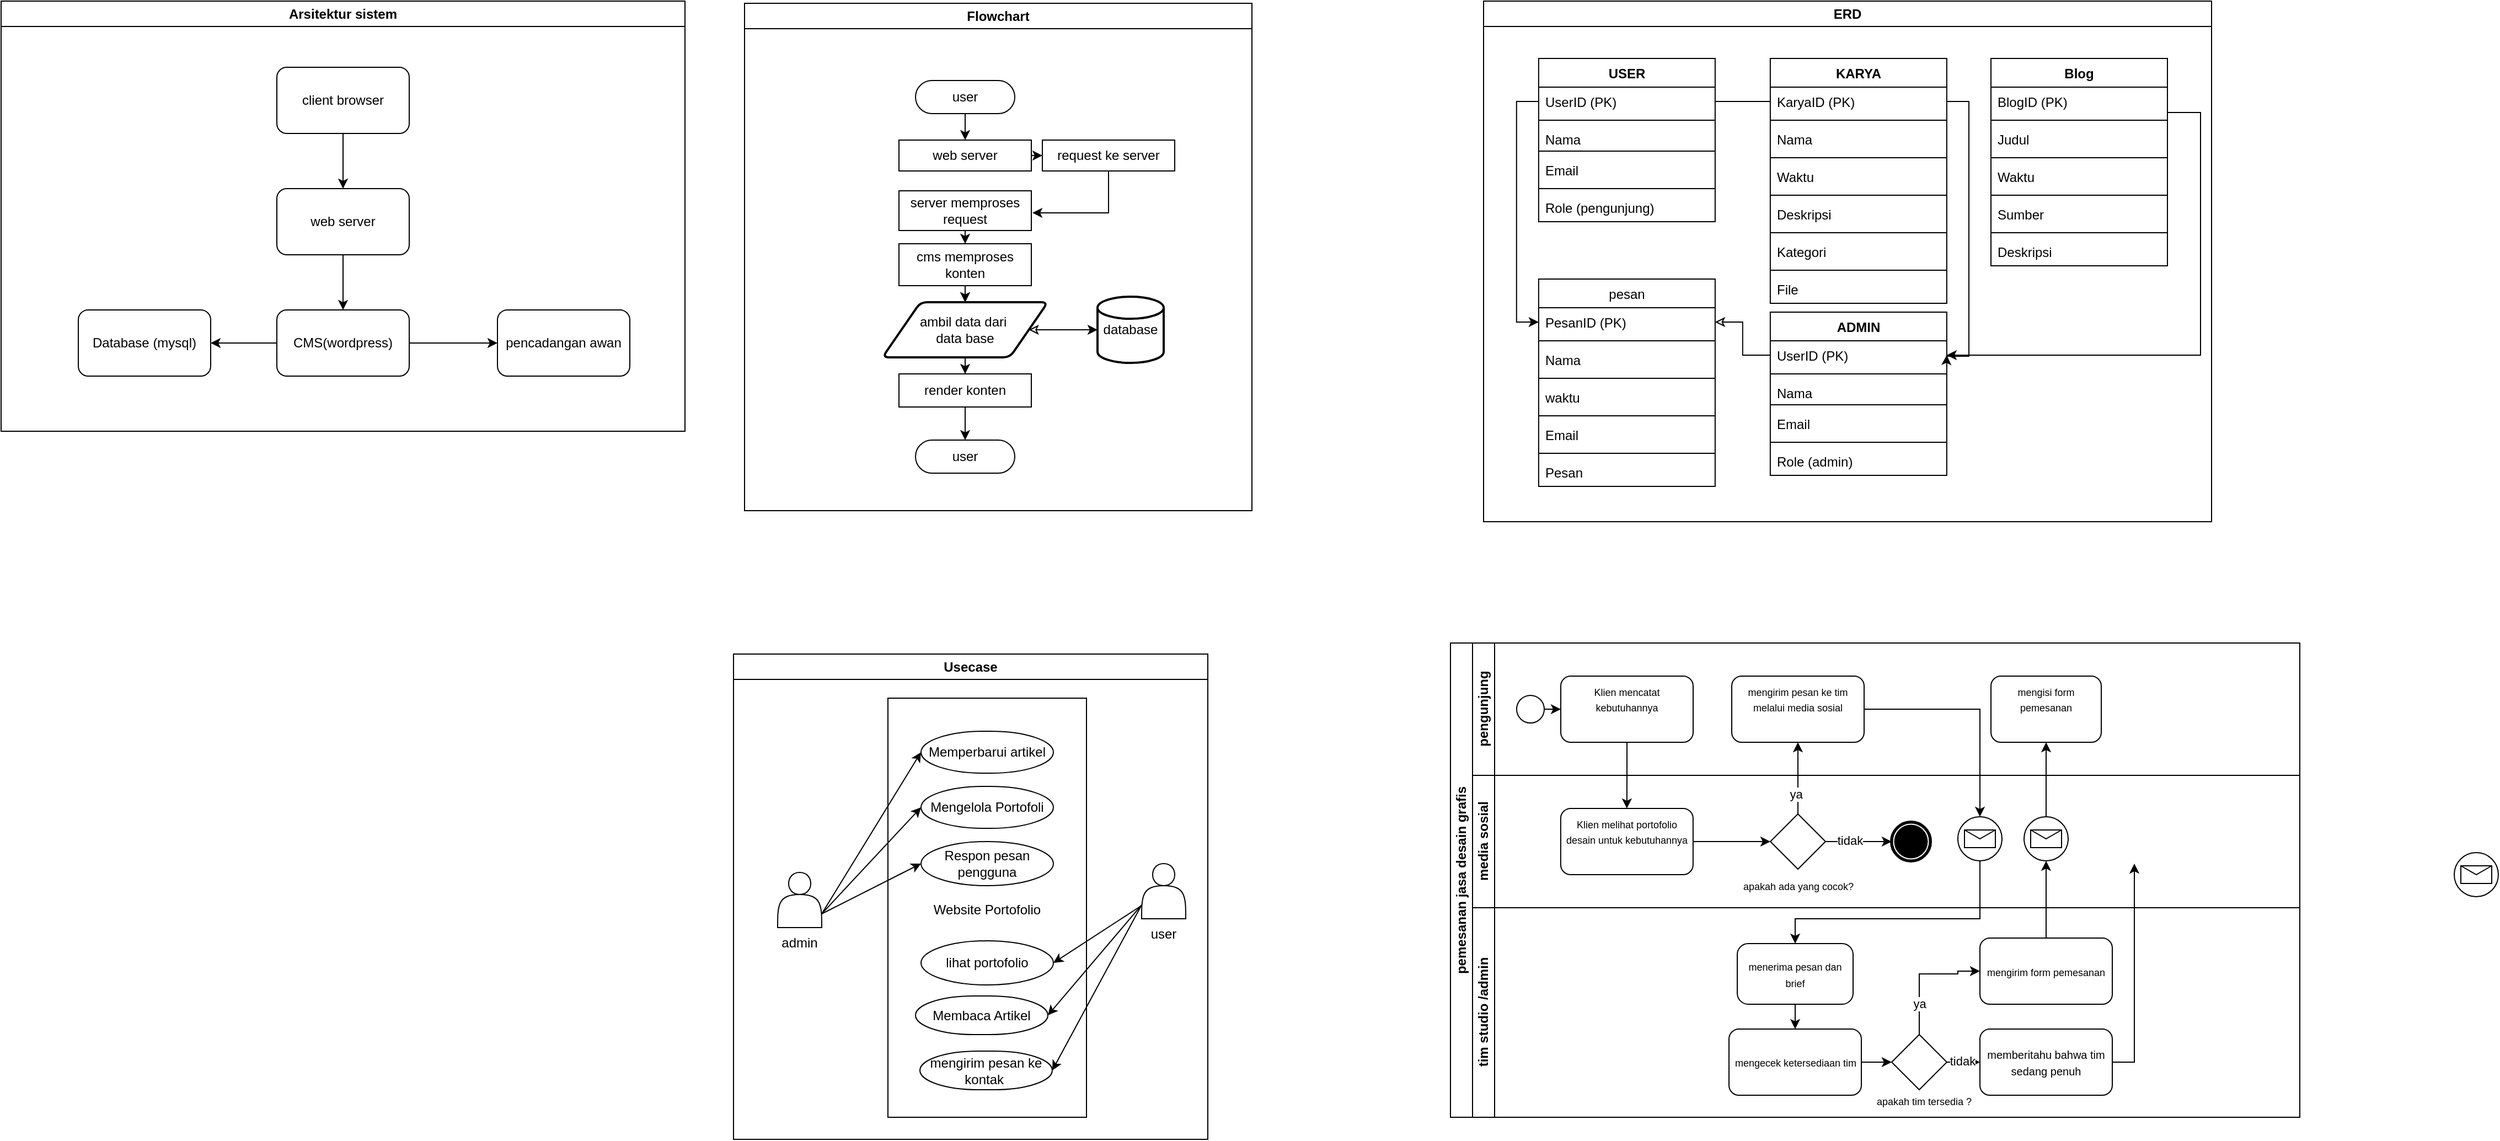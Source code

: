 <mxfile version="25.0.3">
  <diagram name="Page-1" id="RqJNzkD2IPTyw5_sIuZs">
    <mxGraphModel dx="1062" dy="585" grid="1" gridSize="10" guides="1" tooltips="1" connect="1" arrows="1" fold="1" page="1" pageScale="1" pageWidth="1100" pageHeight="850" math="0" shadow="0">
      <root>
        <mxCell id="0" />
        <mxCell id="1" parent="0" />
        <mxCell id="awmHdGiAZfIyFGWJGynD-1" value="Arsitektur sistem" style="swimlane;whiteSpace=wrap;html=1;" parent="1" vertex="1">
          <mxGeometry x="76" y="28" width="620" height="390" as="geometry" />
        </mxCell>
        <mxCell id="awmHdGiAZfIyFGWJGynD-4" value="" style="edgeStyle=orthogonalEdgeStyle;rounded=0;orthogonalLoop=1;jettySize=auto;html=1;" parent="awmHdGiAZfIyFGWJGynD-1" source="awmHdGiAZfIyFGWJGynD-2" target="awmHdGiAZfIyFGWJGynD-3" edge="1">
          <mxGeometry relative="1" as="geometry" />
        </mxCell>
        <mxCell id="awmHdGiAZfIyFGWJGynD-2" value="client browser" style="rounded=1;whiteSpace=wrap;html=1;" parent="awmHdGiAZfIyFGWJGynD-1" vertex="1">
          <mxGeometry x="250" y="60" width="120" height="60" as="geometry" />
        </mxCell>
        <mxCell id="awmHdGiAZfIyFGWJGynD-6" value="" style="edgeStyle=orthogonalEdgeStyle;rounded=0;orthogonalLoop=1;jettySize=auto;html=1;" parent="awmHdGiAZfIyFGWJGynD-1" source="awmHdGiAZfIyFGWJGynD-3" target="awmHdGiAZfIyFGWJGynD-5" edge="1">
          <mxGeometry relative="1" as="geometry" />
        </mxCell>
        <mxCell id="awmHdGiAZfIyFGWJGynD-3" value="web server" style="whiteSpace=wrap;html=1;rounded=1;" parent="awmHdGiAZfIyFGWJGynD-1" vertex="1">
          <mxGeometry x="250" y="170" width="120" height="60" as="geometry" />
        </mxCell>
        <mxCell id="awmHdGiAZfIyFGWJGynD-8" value="" style="edgeStyle=orthogonalEdgeStyle;rounded=0;orthogonalLoop=1;jettySize=auto;html=1;" parent="awmHdGiAZfIyFGWJGynD-1" source="awmHdGiAZfIyFGWJGynD-5" target="awmHdGiAZfIyFGWJGynD-7" edge="1">
          <mxGeometry relative="1" as="geometry" />
        </mxCell>
        <mxCell id="awmHdGiAZfIyFGWJGynD-10" value="" style="edgeStyle=orthogonalEdgeStyle;rounded=0;orthogonalLoop=1;jettySize=auto;html=1;" parent="awmHdGiAZfIyFGWJGynD-1" source="awmHdGiAZfIyFGWJGynD-5" target="awmHdGiAZfIyFGWJGynD-9" edge="1">
          <mxGeometry relative="1" as="geometry" />
        </mxCell>
        <mxCell id="awmHdGiAZfIyFGWJGynD-5" value="CMS(wordpress)" style="whiteSpace=wrap;html=1;rounded=1;" parent="awmHdGiAZfIyFGWJGynD-1" vertex="1">
          <mxGeometry x="250" y="280" width="120" height="60" as="geometry" />
        </mxCell>
        <mxCell id="awmHdGiAZfIyFGWJGynD-7" value="Database (mysql)" style="whiteSpace=wrap;html=1;rounded=1;" parent="awmHdGiAZfIyFGWJGynD-1" vertex="1">
          <mxGeometry x="70" y="280" width="120" height="60" as="geometry" />
        </mxCell>
        <mxCell id="awmHdGiAZfIyFGWJGynD-9" value="pencadangan awan" style="whiteSpace=wrap;html=1;rounded=1;" parent="awmHdGiAZfIyFGWJGynD-1" vertex="1">
          <mxGeometry x="450" y="280" width="120" height="60" as="geometry" />
        </mxCell>
        <mxCell id="awmHdGiAZfIyFGWJGynD-11" value="Flowchart" style="swimlane;whiteSpace=wrap;html=1;" parent="1" vertex="1">
          <mxGeometry x="750" y="30" width="460" height="460" as="geometry" />
        </mxCell>
        <mxCell id="awmHdGiAZfIyFGWJGynD-12" value="" style="edgeStyle=orthogonalEdgeStyle;rounded=0;orthogonalLoop=1;jettySize=auto;html=1;" parent="awmHdGiAZfIyFGWJGynD-11" source="awmHdGiAZfIyFGWJGynD-13" target="awmHdGiAZfIyFGWJGynD-15" edge="1">
          <mxGeometry relative="1" as="geometry" />
        </mxCell>
        <mxCell id="awmHdGiAZfIyFGWJGynD-13" value="user" style="rounded=1;whiteSpace=wrap;html=1;arcSize=50;" parent="awmHdGiAZfIyFGWJGynD-11" vertex="1">
          <mxGeometry x="155" y="70" width="90" height="30" as="geometry" />
        </mxCell>
        <mxCell id="awmHdGiAZfIyFGWJGynD-14" value="" style="edgeStyle=orthogonalEdgeStyle;rounded=0;orthogonalLoop=1;jettySize=auto;html=1;" parent="awmHdGiAZfIyFGWJGynD-11" source="awmHdGiAZfIyFGWJGynD-15" target="awmHdGiAZfIyFGWJGynD-18" edge="1">
          <mxGeometry relative="1" as="geometry" />
        </mxCell>
        <mxCell id="awmHdGiAZfIyFGWJGynD-15" value="web server" style="whiteSpace=wrap;html=1;rounded=1;arcSize=0;" parent="awmHdGiAZfIyFGWJGynD-11" vertex="1">
          <mxGeometry x="140" y="124" width="120" height="28" as="geometry" />
        </mxCell>
        <mxCell id="awmHdGiAZfIyFGWJGynD-23" value="" style="edgeStyle=orthogonalEdgeStyle;rounded=0;orthogonalLoop=1;jettySize=auto;html=1;entryX=1.008;entryY=0.56;entryDx=0;entryDy=0;entryPerimeter=0;" parent="awmHdGiAZfIyFGWJGynD-11" source="awmHdGiAZfIyFGWJGynD-18" target="awmHdGiAZfIyFGWJGynD-22" edge="1">
          <mxGeometry relative="1" as="geometry">
            <mxPoint x="290" y="210" as="targetPoint" />
            <Array as="points">
              <mxPoint x="330" y="190" />
              <mxPoint x="261" y="190" />
            </Array>
          </mxGeometry>
        </mxCell>
        <mxCell id="awmHdGiAZfIyFGWJGynD-18" value="request ke server" style="whiteSpace=wrap;html=1;rounded=1;arcSize=0;" parent="awmHdGiAZfIyFGWJGynD-11" vertex="1">
          <mxGeometry x="270" y="124" width="120" height="28" as="geometry" />
        </mxCell>
        <mxCell id="awmHdGiAZfIyFGWJGynD-25" value="" style="edgeStyle=orthogonalEdgeStyle;rounded=0;orthogonalLoop=1;jettySize=auto;html=1;" parent="awmHdGiAZfIyFGWJGynD-11" source="awmHdGiAZfIyFGWJGynD-22" target="awmHdGiAZfIyFGWJGynD-24" edge="1">
          <mxGeometry relative="1" as="geometry" />
        </mxCell>
        <mxCell id="awmHdGiAZfIyFGWJGynD-22" value="server memproses request" style="whiteSpace=wrap;html=1;rounded=1;arcSize=0;" parent="awmHdGiAZfIyFGWJGynD-11" vertex="1">
          <mxGeometry x="140" y="170" width="120" height="36" as="geometry" />
        </mxCell>
        <mxCell id="awmHdGiAZfIyFGWJGynD-27" value="" style="edgeStyle=orthogonalEdgeStyle;rounded=0;orthogonalLoop=1;jettySize=auto;html=1;" parent="awmHdGiAZfIyFGWJGynD-11" source="awmHdGiAZfIyFGWJGynD-24" target="awmHdGiAZfIyFGWJGynD-26" edge="1">
          <mxGeometry relative="1" as="geometry" />
        </mxCell>
        <mxCell id="awmHdGiAZfIyFGWJGynD-32" style="edgeStyle=orthogonalEdgeStyle;rounded=0;orthogonalLoop=1;jettySize=auto;html=1;" parent="awmHdGiAZfIyFGWJGynD-11" source="awmHdGiAZfIyFGWJGynD-24" target="awmHdGiAZfIyFGWJGynD-26" edge="1">
          <mxGeometry relative="1" as="geometry" />
        </mxCell>
        <mxCell id="awmHdGiAZfIyFGWJGynD-24" value="cms memproses konten" style="whiteSpace=wrap;html=1;rounded=1;arcSize=0;" parent="awmHdGiAZfIyFGWJGynD-11" vertex="1">
          <mxGeometry x="140" y="218" width="120" height="38" as="geometry" />
        </mxCell>
        <mxCell id="awmHdGiAZfIyFGWJGynD-38" value="" style="edgeStyle=orthogonalEdgeStyle;rounded=0;orthogonalLoop=1;jettySize=auto;html=1;" parent="awmHdGiAZfIyFGWJGynD-11" source="awmHdGiAZfIyFGWJGynD-26" target="awmHdGiAZfIyFGWJGynD-37" edge="1">
          <mxGeometry relative="1" as="geometry" />
        </mxCell>
        <mxCell id="awmHdGiAZfIyFGWJGynD-26" value="ambil data dari&amp;nbsp;&lt;div&gt;data base&lt;/div&gt;" style="whiteSpace=wrap;html=1;rounded=1;shape=parallelogram;strokeWidth=2;perimeter=parallelogramPerimeter;arcSize=12;size=0.23;" parent="awmHdGiAZfIyFGWJGynD-11" vertex="1">
          <mxGeometry x="125" y="271" width="150" height="50" as="geometry" />
        </mxCell>
        <mxCell id="awmHdGiAZfIyFGWJGynD-33" value="user" style="rounded=1;whiteSpace=wrap;html=1;arcSize=50;" parent="awmHdGiAZfIyFGWJGynD-11" vertex="1">
          <mxGeometry x="155" y="396" width="90" height="30" as="geometry" />
        </mxCell>
        <mxCell id="awmHdGiAZfIyFGWJGynD-39" value="" style="edgeStyle=orthogonalEdgeStyle;rounded=0;orthogonalLoop=1;jettySize=auto;html=1;" parent="awmHdGiAZfIyFGWJGynD-11" source="awmHdGiAZfIyFGWJGynD-37" target="awmHdGiAZfIyFGWJGynD-33" edge="1">
          <mxGeometry relative="1" as="geometry" />
        </mxCell>
        <mxCell id="awmHdGiAZfIyFGWJGynD-37" value="render konten" style="whiteSpace=wrap;html=1;rounded=1;arcSize=0;" parent="awmHdGiAZfIyFGWJGynD-11" vertex="1">
          <mxGeometry x="140" y="336" width="120" height="30" as="geometry" />
        </mxCell>
        <mxCell id="awmHdGiAZfIyFGWJGynD-40" value="database" style="strokeWidth=2;html=1;shape=mxgraph.flowchart.database;whiteSpace=wrap;" parent="awmHdGiAZfIyFGWJGynD-11" vertex="1">
          <mxGeometry x="320" y="266" width="60" height="60" as="geometry" />
        </mxCell>
        <mxCell id="awmHdGiAZfIyFGWJGynD-41" style="edgeStyle=orthogonalEdgeStyle;rounded=0;orthogonalLoop=1;jettySize=auto;html=1;entryX=0;entryY=0.5;entryDx=0;entryDy=0;entryPerimeter=0;startArrow=classic;startFill=0;" parent="awmHdGiAZfIyFGWJGynD-11" source="awmHdGiAZfIyFGWJGynD-26" target="awmHdGiAZfIyFGWJGynD-40" edge="1">
          <mxGeometry relative="1" as="geometry" />
        </mxCell>
        <mxCell id="awmHdGiAZfIyFGWJGynD-44" value="Usecase" style="swimlane;whiteSpace=wrap;html=1;startSize=23;" parent="1" vertex="1">
          <mxGeometry x="740" y="620" width="430" height="440" as="geometry" />
        </mxCell>
        <mxCell id="awmHdGiAZfIyFGWJGynD-67" value="" style="rounded=100;whiteSpace=wrap;html=1;fillColor=none;" parent="awmHdGiAZfIyFGWJGynD-44" vertex="1">
          <mxGeometry x="140" y="40" width="180" height="380" as="geometry" />
        </mxCell>
        <mxCell id="awmHdGiAZfIyFGWJGynD-48" value="Mengelola Portofoli" style="whiteSpace=wrap;html=1;rounded=1;arcSize=150;" parent="awmHdGiAZfIyFGWJGynD-44" vertex="1">
          <mxGeometry x="170" y="120" width="120" height="38" as="geometry" />
        </mxCell>
        <mxCell id="awmHdGiAZfIyFGWJGynD-85" style="rounded=0;orthogonalLoop=1;jettySize=auto;html=1;entryX=0;entryY=0.5;entryDx=0;entryDy=0;exitX=1;exitY=0.75;exitDx=0;exitDy=0;" parent="awmHdGiAZfIyFGWJGynD-44" source="awmHdGiAZfIyFGWJGynD-63" target="awmHdGiAZfIyFGWJGynD-48" edge="1">
          <mxGeometry relative="1" as="geometry" />
        </mxCell>
        <mxCell id="awmHdGiAZfIyFGWJGynD-86" style="rounded=0;orthogonalLoop=1;jettySize=auto;html=1;entryX=0;entryY=0.5;entryDx=0;entryDy=0;exitX=1;exitY=0.75;exitDx=0;exitDy=0;" parent="awmHdGiAZfIyFGWJGynD-44" source="awmHdGiAZfIyFGWJGynD-63" target="awmHdGiAZfIyFGWJGynD-82" edge="1">
          <mxGeometry relative="1" as="geometry" />
        </mxCell>
        <mxCell id="awmHdGiAZfIyFGWJGynD-63" value="" style="shape=actor;whiteSpace=wrap;html=1;" parent="awmHdGiAZfIyFGWJGynD-44" vertex="1">
          <mxGeometry x="40" y="198" width="40" height="50" as="geometry" />
        </mxCell>
        <mxCell id="awmHdGiAZfIyFGWJGynD-87" style="rounded=0;orthogonalLoop=1;jettySize=auto;html=1;entryX=1;entryY=0.5;entryDx=0;entryDy=0;" parent="awmHdGiAZfIyFGWJGynD-44" source="awmHdGiAZfIyFGWJGynD-64" target="awmHdGiAZfIyFGWJGynD-83" edge="1">
          <mxGeometry relative="1" as="geometry" />
        </mxCell>
        <mxCell id="awmHdGiAZfIyFGWJGynD-88" style="rounded=0;orthogonalLoop=1;jettySize=auto;html=1;entryX=1;entryY=0.5;entryDx=0;entryDy=0;exitX=0;exitY=0.75;exitDx=0;exitDy=0;" parent="awmHdGiAZfIyFGWJGynD-44" source="awmHdGiAZfIyFGWJGynD-64" target="awmHdGiAZfIyFGWJGynD-84" edge="1">
          <mxGeometry relative="1" as="geometry" />
        </mxCell>
        <mxCell id="awmHdGiAZfIyFGWJGynD-64" value="" style="shape=actor;whiteSpace=wrap;html=1;" parent="awmHdGiAZfIyFGWJGynD-44" vertex="1">
          <mxGeometry x="370" y="190" width="40" height="50" as="geometry" />
        </mxCell>
        <mxCell id="awmHdGiAZfIyFGWJGynD-68" value="Website Portofolio" style="text;strokeColor=none;fillColor=none;spacingLeft=4;spacingRight=4;overflow=hidden;rotatable=0;points=[[0,0.5],[1,0.5]];portConstraint=eastwest;fontSize=12;whiteSpace=wrap;html=1;align=center;" parent="awmHdGiAZfIyFGWJGynD-44" vertex="1">
          <mxGeometry x="165" y="218" width="130" height="30" as="geometry" />
        </mxCell>
        <mxCell id="awmHdGiAZfIyFGWJGynD-82" value="Respon pesan pengguna" style="whiteSpace=wrap;html=1;rounded=1;arcSize=150;" parent="awmHdGiAZfIyFGWJGynD-44" vertex="1">
          <mxGeometry x="170" y="170" width="120" height="40" as="geometry" />
        </mxCell>
        <mxCell id="awmHdGiAZfIyFGWJGynD-83" value="lihat portofolio" style="whiteSpace=wrap;html=1;rounded=1;arcSize=150;" parent="awmHdGiAZfIyFGWJGynD-44" vertex="1">
          <mxGeometry x="170" y="260" width="120" height="40" as="geometry" />
        </mxCell>
        <mxCell id="awmHdGiAZfIyFGWJGynD-84" value="mengirim pesan ke kontak&amp;nbsp;" style="whiteSpace=wrap;html=1;rounded=1;arcSize=150;" parent="awmHdGiAZfIyFGWJGynD-44" vertex="1">
          <mxGeometry x="169" y="360" width="120" height="35" as="geometry" />
        </mxCell>
        <mxCell id="awmHdGiAZfIyFGWJGynD-102" value="admin" style="text;strokeColor=none;fillColor=none;spacingLeft=4;spacingRight=4;overflow=hidden;rotatable=0;points=[[0,0.5],[1,0.5]];portConstraint=eastwest;fontSize=12;whiteSpace=wrap;html=1;align=center;" parent="awmHdGiAZfIyFGWJGynD-44" vertex="1">
          <mxGeometry x="20" y="248" width="80" height="30" as="geometry" />
        </mxCell>
        <mxCell id="awmHdGiAZfIyFGWJGynD-103" value="user" style="text;strokeColor=none;fillColor=none;spacingLeft=4;spacingRight=4;overflow=hidden;rotatable=0;points=[[0,0.5],[1,0.5]];portConstraint=eastwest;fontSize=12;whiteSpace=wrap;html=1;align=center;" parent="awmHdGiAZfIyFGWJGynD-44" vertex="1">
          <mxGeometry x="350" y="240" width="80" height="30" as="geometry" />
        </mxCell>
        <mxCell id="Iz-v-0gi1GHd7eRMlexf-13" value="Membaca Artikel" style="whiteSpace=wrap;html=1;rounded=1;arcSize=150;" parent="awmHdGiAZfIyFGWJGynD-44" vertex="1">
          <mxGeometry x="165" y="310" width="120" height="35" as="geometry" />
        </mxCell>
        <mxCell id="Iz-v-0gi1GHd7eRMlexf-14" value="Memperbarui artikel" style="whiteSpace=wrap;html=1;rounded=1;arcSize=150;" parent="awmHdGiAZfIyFGWJGynD-44" vertex="1">
          <mxGeometry x="170" y="70" width="120" height="38" as="geometry" />
        </mxCell>
        <mxCell id="Iz-v-0gi1GHd7eRMlexf-16" style="rounded=0;orthogonalLoop=1;jettySize=auto;html=1;entryX=0;entryY=0.5;entryDx=0;entryDy=0;exitX=1;exitY=0.75;exitDx=0;exitDy=0;" parent="awmHdGiAZfIyFGWJGynD-44" source="awmHdGiAZfIyFGWJGynD-63" target="Iz-v-0gi1GHd7eRMlexf-14" edge="1">
          <mxGeometry relative="1" as="geometry">
            <mxPoint x="90" y="246" as="sourcePoint" />
            <mxPoint x="180" y="154" as="targetPoint" />
          </mxGeometry>
        </mxCell>
        <mxCell id="Iz-v-0gi1GHd7eRMlexf-17" style="rounded=0;orthogonalLoop=1;jettySize=auto;html=1;entryX=1;entryY=0.5;entryDx=0;entryDy=0;exitX=0;exitY=0.75;exitDx=0;exitDy=0;" parent="awmHdGiAZfIyFGWJGynD-44" source="awmHdGiAZfIyFGWJGynD-64" target="Iz-v-0gi1GHd7eRMlexf-13" edge="1">
          <mxGeometry relative="1" as="geometry">
            <mxPoint x="380" y="238" as="sourcePoint" />
            <mxPoint x="299" y="391" as="targetPoint" />
          </mxGeometry>
        </mxCell>
        <mxCell id="awmHdGiAZfIyFGWJGynD-108" value="ERD" style="swimlane;whiteSpace=wrap;html=1;startSize=23;" parent="1" vertex="1">
          <mxGeometry x="1420" y="28" width="660" height="472" as="geometry" />
        </mxCell>
        <mxCell id="awmHdGiAZfIyFGWJGynD-125" value="KARYA" style="swimlane;fontStyle=1;align=center;verticalAlign=top;childLayout=stackLayout;horizontal=1;startSize=26;horizontalStack=0;resizeParent=1;resizeParentMax=0;resizeLast=0;collapsible=1;marginBottom=0;whiteSpace=wrap;html=1;" parent="awmHdGiAZfIyFGWJGynD-108" vertex="1">
          <mxGeometry x="259.94" y="52" width="160" height="222" as="geometry" />
        </mxCell>
        <mxCell id="awmHdGiAZfIyFGWJGynD-126" value="KaryaID (PK)" style="text;strokeColor=none;fillColor=none;align=left;verticalAlign=top;spacingLeft=4;spacingRight=4;overflow=hidden;rotatable=0;points=[[0,0.5],[1,0.5]];portConstraint=eastwest;whiteSpace=wrap;html=1;" parent="awmHdGiAZfIyFGWJGynD-125" vertex="1">
          <mxGeometry y="26" width="160" height="26" as="geometry" />
        </mxCell>
        <mxCell id="awmHdGiAZfIyFGWJGynD-127" value="" style="line;strokeWidth=1;fillColor=none;align=left;verticalAlign=middle;spacingTop=-1;spacingLeft=3;spacingRight=3;rotatable=0;labelPosition=right;points=[];portConstraint=eastwest;strokeColor=inherit;" parent="awmHdGiAZfIyFGWJGynD-125" vertex="1">
          <mxGeometry y="52" width="160" height="8" as="geometry" />
        </mxCell>
        <mxCell id="awmHdGiAZfIyFGWJGynD-128" value="Nama" style="text;strokeColor=none;fillColor=none;align=left;verticalAlign=top;spacingLeft=4;spacingRight=4;overflow=hidden;rotatable=0;points=[[0,0.5],[1,0.5]];portConstraint=eastwest;whiteSpace=wrap;html=1;" parent="awmHdGiAZfIyFGWJGynD-125" vertex="1">
          <mxGeometry y="60" width="160" height="26" as="geometry" />
        </mxCell>
        <mxCell id="awmHdGiAZfIyFGWJGynD-143" value="" style="line;strokeWidth=1;fillColor=none;align=left;verticalAlign=middle;spacingTop=-1;spacingLeft=3;spacingRight=3;rotatable=0;labelPosition=right;points=[];portConstraint=eastwest;strokeColor=inherit;" parent="awmHdGiAZfIyFGWJGynD-125" vertex="1">
          <mxGeometry y="86" width="160" height="8" as="geometry" />
        </mxCell>
        <mxCell id="Iz-v-0gi1GHd7eRMlexf-102" value="Waktu" style="text;strokeColor=none;fillColor=none;align=left;verticalAlign=top;spacingLeft=4;spacingRight=4;overflow=hidden;rotatable=0;points=[[0,0.5],[1,0.5]];portConstraint=eastwest;whiteSpace=wrap;html=1;" parent="awmHdGiAZfIyFGWJGynD-125" vertex="1">
          <mxGeometry y="94" width="160" height="26" as="geometry" />
        </mxCell>
        <mxCell id="Iz-v-0gi1GHd7eRMlexf-105" value="" style="line;strokeWidth=1;fillColor=none;align=left;verticalAlign=middle;spacingTop=-1;spacingLeft=3;spacingRight=3;rotatable=0;labelPosition=right;points=[];portConstraint=eastwest;strokeColor=inherit;" parent="awmHdGiAZfIyFGWJGynD-125" vertex="1">
          <mxGeometry y="120" width="160" height="8" as="geometry" />
        </mxCell>
        <mxCell id="awmHdGiAZfIyFGWJGynD-141" value="Deskripsi" style="text;strokeColor=none;fillColor=none;align=left;verticalAlign=top;spacingLeft=4;spacingRight=4;overflow=hidden;rotatable=0;points=[[0,0.5],[1,0.5]];portConstraint=eastwest;whiteSpace=wrap;html=1;" parent="awmHdGiAZfIyFGWJGynD-125" vertex="1">
          <mxGeometry y="128" width="160" height="26" as="geometry" />
        </mxCell>
        <mxCell id="awmHdGiAZfIyFGWJGynD-144" value="" style="line;strokeWidth=1;fillColor=none;align=left;verticalAlign=middle;spacingTop=-1;spacingLeft=3;spacingRight=3;rotatable=0;labelPosition=right;points=[];portConstraint=eastwest;strokeColor=inherit;" parent="awmHdGiAZfIyFGWJGynD-125" vertex="1">
          <mxGeometry y="154" width="160" height="8" as="geometry" />
        </mxCell>
        <mxCell id="awmHdGiAZfIyFGWJGynD-142" value="Kategori" style="text;strokeColor=none;fillColor=none;align=left;verticalAlign=top;spacingLeft=4;spacingRight=4;overflow=hidden;rotatable=0;points=[[0,0.5],[1,0.5]];portConstraint=eastwest;whiteSpace=wrap;html=1;" parent="awmHdGiAZfIyFGWJGynD-125" vertex="1">
          <mxGeometry y="162" width="160" height="26" as="geometry" />
        </mxCell>
        <mxCell id="Iz-v-0gi1GHd7eRMlexf-116" value="" style="line;strokeWidth=1;fillColor=none;align=left;verticalAlign=middle;spacingTop=-1;spacingLeft=3;spacingRight=3;rotatable=0;labelPosition=right;points=[];portConstraint=eastwest;strokeColor=inherit;" parent="awmHdGiAZfIyFGWJGynD-125" vertex="1">
          <mxGeometry y="188" width="160" height="8" as="geometry" />
        </mxCell>
        <mxCell id="Iz-v-0gi1GHd7eRMlexf-115" value="File" style="text;strokeColor=none;fillColor=none;align=left;verticalAlign=top;spacingLeft=4;spacingRight=4;overflow=hidden;rotatable=0;points=[[0,0.5],[1,0.5]];portConstraint=eastwest;whiteSpace=wrap;html=1;" parent="awmHdGiAZfIyFGWJGynD-125" vertex="1">
          <mxGeometry y="196" width="160" height="26" as="geometry" />
        </mxCell>
        <mxCell id="awmHdGiAZfIyFGWJGynD-130" value="Blog" style="swimlane;fontStyle=1;align=center;verticalAlign=top;childLayout=stackLayout;horizontal=1;startSize=26;horizontalStack=0;resizeParent=1;resizeParentMax=0;resizeLast=0;collapsible=1;marginBottom=0;whiteSpace=wrap;html=1;" parent="awmHdGiAZfIyFGWJGynD-108" vertex="1">
          <mxGeometry x="460" y="52" width="160" height="188" as="geometry" />
        </mxCell>
        <mxCell id="awmHdGiAZfIyFGWJGynD-131" value="BlogID (PK)" style="text;strokeColor=none;fillColor=none;align=left;verticalAlign=top;spacingLeft=4;spacingRight=4;overflow=hidden;rotatable=0;points=[[0,0.5],[1,0.5]];portConstraint=eastwest;whiteSpace=wrap;html=1;" parent="awmHdGiAZfIyFGWJGynD-130" vertex="1">
          <mxGeometry y="26" width="160" height="26" as="geometry" />
        </mxCell>
        <mxCell id="awmHdGiAZfIyFGWJGynD-132" value="" style="line;strokeWidth=1;fillColor=none;align=left;verticalAlign=middle;spacingTop=-1;spacingLeft=3;spacingRight=3;rotatable=0;labelPosition=right;points=[];portConstraint=eastwest;strokeColor=inherit;" parent="awmHdGiAZfIyFGWJGynD-130" vertex="1">
          <mxGeometry y="52" width="160" height="8" as="geometry" />
        </mxCell>
        <mxCell id="awmHdGiAZfIyFGWJGynD-133" value="Judul" style="text;strokeColor=none;fillColor=none;align=left;verticalAlign=top;spacingLeft=4;spacingRight=4;overflow=hidden;rotatable=0;points=[[0,0.5],[1,0.5]];portConstraint=eastwest;whiteSpace=wrap;html=1;" parent="awmHdGiAZfIyFGWJGynD-130" vertex="1">
          <mxGeometry y="60" width="160" height="26" as="geometry" />
        </mxCell>
        <mxCell id="awmHdGiAZfIyFGWJGynD-147" value="" style="line;strokeWidth=1;fillColor=none;align=left;verticalAlign=middle;spacingTop=-1;spacingLeft=3;spacingRight=3;rotatable=0;labelPosition=right;points=[];portConstraint=eastwest;strokeColor=inherit;" parent="awmHdGiAZfIyFGWJGynD-130" vertex="1">
          <mxGeometry y="86" width="160" height="8" as="geometry" />
        </mxCell>
        <mxCell id="Iz-v-0gi1GHd7eRMlexf-99" value="Waktu" style="text;strokeColor=none;fillColor=none;align=left;verticalAlign=top;spacingLeft=4;spacingRight=4;overflow=hidden;rotatable=0;points=[[0,0.5],[1,0.5]];portConstraint=eastwest;whiteSpace=wrap;html=1;" parent="awmHdGiAZfIyFGWJGynD-130" vertex="1">
          <mxGeometry y="94" width="160" height="26" as="geometry" />
        </mxCell>
        <mxCell id="Iz-v-0gi1GHd7eRMlexf-100" value="" style="line;strokeWidth=1;fillColor=none;align=left;verticalAlign=middle;spacingTop=-1;spacingLeft=3;spacingRight=3;rotatable=0;labelPosition=right;points=[];portConstraint=eastwest;strokeColor=inherit;" parent="awmHdGiAZfIyFGWJGynD-130" vertex="1">
          <mxGeometry y="120" width="160" height="8" as="geometry" />
        </mxCell>
        <mxCell id="awmHdGiAZfIyFGWJGynD-145" value="Sumber" style="text;strokeColor=none;fillColor=none;align=left;verticalAlign=top;spacingLeft=4;spacingRight=4;overflow=hidden;rotatable=0;points=[[0,0.5],[1,0.5]];portConstraint=eastwest;whiteSpace=wrap;html=1;" parent="awmHdGiAZfIyFGWJGynD-130" vertex="1">
          <mxGeometry y="128" width="160" height="26" as="geometry" />
        </mxCell>
        <mxCell id="awmHdGiAZfIyFGWJGynD-148" value="" style="line;strokeWidth=1;fillColor=none;align=left;verticalAlign=middle;spacingTop=-1;spacingLeft=3;spacingRight=3;rotatable=0;labelPosition=right;points=[];portConstraint=eastwest;strokeColor=inherit;" parent="awmHdGiAZfIyFGWJGynD-130" vertex="1">
          <mxGeometry y="154" width="160" height="8" as="geometry" />
        </mxCell>
        <mxCell id="Iz-v-0gi1GHd7eRMlexf-37" value="Deskripsi" style="text;strokeColor=none;fillColor=none;align=left;verticalAlign=top;spacingLeft=4;spacingRight=4;overflow=hidden;rotatable=0;points=[[0,0.5],[1,0.5]];portConstraint=eastwest;whiteSpace=wrap;html=1;" parent="awmHdGiAZfIyFGWJGynD-130" vertex="1">
          <mxGeometry y="162" width="160" height="26" as="geometry" />
        </mxCell>
        <mxCell id="awmHdGiAZfIyFGWJGynD-104" value="USER" style="swimlane;fontStyle=1;align=center;verticalAlign=top;childLayout=stackLayout;horizontal=1;startSize=26;horizontalStack=0;resizeParent=1;resizeParentMax=0;resizeLast=0;collapsible=1;marginBottom=0;whiteSpace=wrap;html=1;" parent="awmHdGiAZfIyFGWJGynD-108" vertex="1">
          <mxGeometry x="49.94" y="52" width="160" height="148" as="geometry">
            <mxRectangle x="1750" y="90" width="70" height="30" as="alternateBounds" />
          </mxGeometry>
        </mxCell>
        <mxCell id="awmHdGiAZfIyFGWJGynD-105" value="UserID (PK)" style="text;strokeColor=none;fillColor=none;align=left;verticalAlign=top;spacingLeft=4;spacingRight=4;overflow=hidden;rotatable=0;points=[[0,0.5],[1,0.5]];portConstraint=eastwest;whiteSpace=wrap;html=1;" parent="awmHdGiAZfIyFGWJGynD-104" vertex="1">
          <mxGeometry y="26" width="160" height="26" as="geometry" />
        </mxCell>
        <mxCell id="awmHdGiAZfIyFGWJGynD-106" value="" style="line;strokeWidth=1;fillColor=none;align=left;verticalAlign=middle;spacingTop=-1;spacingLeft=3;spacingRight=3;rotatable=0;labelPosition=right;points=[];portConstraint=eastwest;strokeColor=inherit;" parent="awmHdGiAZfIyFGWJGynD-104" vertex="1">
          <mxGeometry y="52" width="160" height="8" as="geometry" />
        </mxCell>
        <mxCell id="awmHdGiAZfIyFGWJGynD-107" value="Nama" style="text;strokeColor=none;fillColor=none;align=left;verticalAlign=top;spacingLeft=4;spacingRight=4;overflow=hidden;rotatable=0;points=[[0,0.5],[1,0.5]];portConstraint=eastwest;whiteSpace=wrap;html=1;" parent="awmHdGiAZfIyFGWJGynD-104" vertex="1">
          <mxGeometry y="60" width="160" height="20" as="geometry" />
        </mxCell>
        <mxCell id="awmHdGiAZfIyFGWJGynD-137" value="" style="line;strokeWidth=1;fillColor=none;align=left;verticalAlign=middle;spacingTop=-1;spacingLeft=3;spacingRight=3;rotatable=0;labelPosition=right;points=[];portConstraint=eastwest;strokeColor=inherit;" parent="awmHdGiAZfIyFGWJGynD-104" vertex="1">
          <mxGeometry y="80" width="160" height="8" as="geometry" />
        </mxCell>
        <mxCell id="awmHdGiAZfIyFGWJGynD-136" value="Email" style="text;strokeColor=none;fillColor=none;align=left;verticalAlign=top;spacingLeft=4;spacingRight=4;overflow=hidden;rotatable=0;points=[[0,0.5],[1,0.5]];portConstraint=eastwest;whiteSpace=wrap;html=1;" parent="awmHdGiAZfIyFGWJGynD-104" vertex="1">
          <mxGeometry y="88" width="160" height="26" as="geometry" />
        </mxCell>
        <mxCell id="awmHdGiAZfIyFGWJGynD-139" value="" style="line;strokeWidth=1;fillColor=none;align=left;verticalAlign=middle;spacingTop=-1;spacingLeft=3;spacingRight=3;rotatable=0;labelPosition=right;points=[];portConstraint=eastwest;strokeColor=inherit;" parent="awmHdGiAZfIyFGWJGynD-104" vertex="1">
          <mxGeometry y="114" width="160" height="8" as="geometry" />
        </mxCell>
        <mxCell id="awmHdGiAZfIyFGWJGynD-138" value="Role (pengunjung)" style="text;strokeColor=none;fillColor=none;align=left;verticalAlign=top;spacingLeft=4;spacingRight=4;overflow=hidden;rotatable=0;points=[[0,0.5],[1,0.5]];portConstraint=eastwest;whiteSpace=wrap;html=1;" parent="awmHdGiAZfIyFGWJGynD-104" vertex="1">
          <mxGeometry y="122" width="160" height="26" as="geometry" />
        </mxCell>
        <mxCell id="Iz-v-0gi1GHd7eRMlexf-19" value="pesan" style="swimlane;fontStyle=0;align=center;verticalAlign=top;childLayout=stackLayout;horizontal=1;startSize=26;horizontalStack=0;resizeParent=1;resizeParentMax=0;resizeLast=0;collapsible=1;marginBottom=0;whiteSpace=wrap;html=1;" parent="awmHdGiAZfIyFGWJGynD-108" vertex="1">
          <mxGeometry x="49.94" y="252" width="160" height="188" as="geometry" />
        </mxCell>
        <mxCell id="Iz-v-0gi1GHd7eRMlexf-20" value="PesanID (PK)" style="text;strokeColor=none;fillColor=none;align=left;verticalAlign=top;spacingLeft=4;spacingRight=4;overflow=hidden;rotatable=0;points=[[0,0.5],[1,0.5]];portConstraint=eastwest;whiteSpace=wrap;html=1;" parent="Iz-v-0gi1GHd7eRMlexf-19" vertex="1">
          <mxGeometry y="26" width="160" height="26" as="geometry" />
        </mxCell>
        <mxCell id="Iz-v-0gi1GHd7eRMlexf-21" value="" style="line;strokeWidth=1;fillColor=none;align=left;verticalAlign=middle;spacingTop=-1;spacingLeft=3;spacingRight=3;rotatable=0;labelPosition=right;points=[];portConstraint=eastwest;strokeColor=inherit;" parent="Iz-v-0gi1GHd7eRMlexf-19" vertex="1">
          <mxGeometry y="52" width="160" height="8" as="geometry" />
        </mxCell>
        <mxCell id="Iz-v-0gi1GHd7eRMlexf-22" value="Nama" style="text;strokeColor=none;fillColor=none;align=left;verticalAlign=top;spacingLeft=4;spacingRight=4;overflow=hidden;rotatable=0;points=[[0,0.5],[1,0.5]];portConstraint=eastwest;whiteSpace=wrap;html=1;" parent="Iz-v-0gi1GHd7eRMlexf-19" vertex="1">
          <mxGeometry y="60" width="160" height="26" as="geometry" />
        </mxCell>
        <mxCell id="Iz-v-0gi1GHd7eRMlexf-23" value="" style="line;strokeWidth=1;fillColor=none;align=left;verticalAlign=middle;spacingTop=-1;spacingLeft=3;spacingRight=3;rotatable=0;labelPosition=right;points=[];portConstraint=eastwest;strokeColor=inherit;" parent="Iz-v-0gi1GHd7eRMlexf-19" vertex="1">
          <mxGeometry y="86" width="160" height="8" as="geometry" />
        </mxCell>
        <mxCell id="Iz-v-0gi1GHd7eRMlexf-103" value="waktu" style="text;strokeColor=none;fillColor=none;align=left;verticalAlign=top;spacingLeft=4;spacingRight=4;overflow=hidden;rotatable=0;points=[[0,0.5],[1,0.5]];portConstraint=eastwest;whiteSpace=wrap;html=1;" parent="Iz-v-0gi1GHd7eRMlexf-19" vertex="1">
          <mxGeometry y="94" width="160" height="26" as="geometry" />
        </mxCell>
        <mxCell id="Iz-v-0gi1GHd7eRMlexf-104" value="" style="line;strokeWidth=1;fillColor=none;align=left;verticalAlign=middle;spacingTop=-1;spacingLeft=3;spacingRight=3;rotatable=0;labelPosition=right;points=[];portConstraint=eastwest;strokeColor=inherit;" parent="Iz-v-0gi1GHd7eRMlexf-19" vertex="1">
          <mxGeometry y="120" width="160" height="8" as="geometry" />
        </mxCell>
        <mxCell id="Iz-v-0gi1GHd7eRMlexf-24" value="Email" style="text;strokeColor=none;fillColor=none;align=left;verticalAlign=top;spacingLeft=4;spacingRight=4;overflow=hidden;rotatable=0;points=[[0,0.5],[1,0.5]];portConstraint=eastwest;whiteSpace=wrap;html=1;" parent="Iz-v-0gi1GHd7eRMlexf-19" vertex="1">
          <mxGeometry y="128" width="160" height="26" as="geometry" />
        </mxCell>
        <mxCell id="Iz-v-0gi1GHd7eRMlexf-25" value="" style="line;strokeWidth=1;fillColor=none;align=left;verticalAlign=middle;spacingTop=-1;spacingLeft=3;spacingRight=3;rotatable=0;labelPosition=right;points=[];portConstraint=eastwest;strokeColor=inherit;" parent="Iz-v-0gi1GHd7eRMlexf-19" vertex="1">
          <mxGeometry y="154" width="160" height="8" as="geometry" />
        </mxCell>
        <mxCell id="Iz-v-0gi1GHd7eRMlexf-26" value="Pesan" style="text;strokeColor=none;fillColor=none;align=left;verticalAlign=top;spacingLeft=4;spacingRight=4;overflow=hidden;rotatable=0;points=[[0,0.5],[1,0.5]];portConstraint=eastwest;whiteSpace=wrap;html=1;" parent="Iz-v-0gi1GHd7eRMlexf-19" vertex="1">
          <mxGeometry y="162" width="160" height="26" as="geometry" />
        </mxCell>
        <mxCell id="Iz-v-0gi1GHd7eRMlexf-40" value="ADMIN" style="swimlane;fontStyle=1;align=center;verticalAlign=top;childLayout=stackLayout;horizontal=1;startSize=26;horizontalStack=0;resizeParent=1;resizeParentMax=0;resizeLast=0;collapsible=1;marginBottom=0;whiteSpace=wrap;html=1;" parent="awmHdGiAZfIyFGWJGynD-108" vertex="1">
          <mxGeometry x="259.94" y="282" width="160" height="148" as="geometry">
            <mxRectangle x="1750" y="90" width="70" height="30" as="alternateBounds" />
          </mxGeometry>
        </mxCell>
        <mxCell id="Iz-v-0gi1GHd7eRMlexf-41" value="UserID (PK)" style="text;strokeColor=none;fillColor=none;align=left;verticalAlign=top;spacingLeft=4;spacingRight=4;overflow=hidden;rotatable=0;points=[[0,0.5],[1,0.5]];portConstraint=eastwest;whiteSpace=wrap;html=1;" parent="Iz-v-0gi1GHd7eRMlexf-40" vertex="1">
          <mxGeometry y="26" width="160" height="26" as="geometry" />
        </mxCell>
        <mxCell id="Iz-v-0gi1GHd7eRMlexf-42" value="" style="line;strokeWidth=1;fillColor=none;align=left;verticalAlign=middle;spacingTop=-1;spacingLeft=3;spacingRight=3;rotatable=0;labelPosition=right;points=[];portConstraint=eastwest;strokeColor=inherit;" parent="Iz-v-0gi1GHd7eRMlexf-40" vertex="1">
          <mxGeometry y="52" width="160" height="8" as="geometry" />
        </mxCell>
        <mxCell id="Iz-v-0gi1GHd7eRMlexf-43" value="Nama" style="text;strokeColor=none;fillColor=none;align=left;verticalAlign=top;spacingLeft=4;spacingRight=4;overflow=hidden;rotatable=0;points=[[0,0.5],[1,0.5]];portConstraint=eastwest;whiteSpace=wrap;html=1;" parent="Iz-v-0gi1GHd7eRMlexf-40" vertex="1">
          <mxGeometry y="60" width="160" height="20" as="geometry" />
        </mxCell>
        <mxCell id="Iz-v-0gi1GHd7eRMlexf-44" value="" style="line;strokeWidth=1;fillColor=none;align=left;verticalAlign=middle;spacingTop=-1;spacingLeft=3;spacingRight=3;rotatable=0;labelPosition=right;points=[];portConstraint=eastwest;strokeColor=inherit;" parent="Iz-v-0gi1GHd7eRMlexf-40" vertex="1">
          <mxGeometry y="80" width="160" height="8" as="geometry" />
        </mxCell>
        <mxCell id="Iz-v-0gi1GHd7eRMlexf-45" value="Email" style="text;strokeColor=none;fillColor=none;align=left;verticalAlign=top;spacingLeft=4;spacingRight=4;overflow=hidden;rotatable=0;points=[[0,0.5],[1,0.5]];portConstraint=eastwest;whiteSpace=wrap;html=1;" parent="Iz-v-0gi1GHd7eRMlexf-40" vertex="1">
          <mxGeometry y="88" width="160" height="26" as="geometry" />
        </mxCell>
        <mxCell id="Iz-v-0gi1GHd7eRMlexf-46" value="" style="line;strokeWidth=1;fillColor=none;align=left;verticalAlign=middle;spacingTop=-1;spacingLeft=3;spacingRight=3;rotatable=0;labelPosition=right;points=[];portConstraint=eastwest;strokeColor=inherit;" parent="Iz-v-0gi1GHd7eRMlexf-40" vertex="1">
          <mxGeometry y="114" width="160" height="8" as="geometry" />
        </mxCell>
        <mxCell id="Iz-v-0gi1GHd7eRMlexf-47" value="Role (admin)" style="text;strokeColor=none;fillColor=none;align=left;verticalAlign=top;spacingLeft=4;spacingRight=4;overflow=hidden;rotatable=0;points=[[0,0.5],[1,0.5]];portConstraint=eastwest;whiteSpace=wrap;html=1;" parent="Iz-v-0gi1GHd7eRMlexf-40" vertex="1">
          <mxGeometry y="122" width="160" height="26" as="geometry" />
        </mxCell>
        <mxCell id="Iz-v-0gi1GHd7eRMlexf-50" style="edgeStyle=orthogonalEdgeStyle;rounded=0;orthogonalLoop=1;jettySize=auto;html=1;entryX=0;entryY=0.5;entryDx=0;entryDy=0;startArrow=classic;startFill=0;endArrow=none;endFill=0;" parent="awmHdGiAZfIyFGWJGynD-108" source="Iz-v-0gi1GHd7eRMlexf-20" target="Iz-v-0gi1GHd7eRMlexf-41" edge="1">
          <mxGeometry relative="1" as="geometry" />
        </mxCell>
        <mxCell id="Iz-v-0gi1GHd7eRMlexf-51" style="edgeStyle=orthogonalEdgeStyle;rounded=0;orthogonalLoop=1;jettySize=auto;html=1;entryX=0;entryY=0.5;entryDx=0;entryDy=0;" parent="awmHdGiAZfIyFGWJGynD-108" source="awmHdGiAZfIyFGWJGynD-105" target="Iz-v-0gi1GHd7eRMlexf-20" edge="1">
          <mxGeometry relative="1" as="geometry" />
        </mxCell>
        <mxCell id="Iz-v-0gi1GHd7eRMlexf-52" style="edgeStyle=orthogonalEdgeStyle;rounded=0;orthogonalLoop=1;jettySize=auto;html=1;entryX=1;entryY=0.5;entryDx=0;entryDy=0;" parent="awmHdGiAZfIyFGWJGynD-108" source="awmHdGiAZfIyFGWJGynD-131" target="Iz-v-0gi1GHd7eRMlexf-41" edge="1">
          <mxGeometry relative="1" as="geometry">
            <Array as="points">
              <mxPoint x="650" y="101" />
              <mxPoint x="650" y="321" />
            </Array>
          </mxGeometry>
        </mxCell>
        <mxCell id="Iz-v-0gi1GHd7eRMlexf-53" value="" style="edgeStyle=orthogonalEdgeStyle;rounded=0;orthogonalLoop=1;jettySize=auto;html=1;exitX=1;exitY=0.5;exitDx=0;exitDy=0;entryX=1;entryY=0.5;entryDx=0;entryDy=0;" parent="awmHdGiAZfIyFGWJGynD-108" source="awmHdGiAZfIyFGWJGynD-126" target="Iz-v-0gi1GHd7eRMlexf-41" edge="1">
          <mxGeometry relative="1" as="geometry">
            <mxPoint x="429.94" y="292" as="targetPoint" />
            <Array as="points">
              <mxPoint x="440" y="91" />
              <mxPoint x="440" y="322" />
              <mxPoint x="420" y="322" />
            </Array>
          </mxGeometry>
        </mxCell>
        <mxCell id="Iz-v-0gi1GHd7eRMlexf-101" value="" style="edgeStyle=orthogonalEdgeStyle;rounded=0;orthogonalLoop=1;jettySize=auto;html=1;entryX=0;entryY=0.5;entryDx=0;entryDy=0;endArrow=none;endFill=0;" parent="awmHdGiAZfIyFGWJGynD-108" source="awmHdGiAZfIyFGWJGynD-105" target="awmHdGiAZfIyFGWJGynD-126" edge="1">
          <mxGeometry relative="1" as="geometry" />
        </mxCell>
        <mxCell id="tX3ztoiBk2GLPpSCVVyZ-1" value="pemesanan jasa desain grafis" style="swimlane;html=1;childLayout=stackLayout;resizeParent=1;resizeParentMax=0;horizontal=0;startSize=20;horizontalStack=0;whiteSpace=wrap;" vertex="1" parent="1">
          <mxGeometry x="1390" y="610" width="770" height="430" as="geometry" />
        </mxCell>
        <mxCell id="tX3ztoiBk2GLPpSCVVyZ-2" value="pengunjung" style="swimlane;html=1;startSize=20;horizontal=0;" vertex="1" parent="tX3ztoiBk2GLPpSCVVyZ-1">
          <mxGeometry x="20" width="750" height="120" as="geometry" />
        </mxCell>
        <mxCell id="tX3ztoiBk2GLPpSCVVyZ-16" value="" style="edgeStyle=orthogonalEdgeStyle;rounded=0;orthogonalLoop=1;jettySize=auto;html=1;" edge="1" parent="tX3ztoiBk2GLPpSCVVyZ-2" source="tX3ztoiBk2GLPpSCVVyZ-13" target="tX3ztoiBk2GLPpSCVVyZ-15">
          <mxGeometry relative="1" as="geometry" />
        </mxCell>
        <mxCell id="tX3ztoiBk2GLPpSCVVyZ-13" value="" style="points=[[0.145,0.145,0],[0.5,0,0],[0.855,0.145,0],[1,0.5,0],[0.855,0.855,0],[0.5,1,0],[0.145,0.855,0],[0,0.5,0]];shape=mxgraph.bpmn.event;html=1;verticalLabelPosition=bottom;labelBackgroundColor=#ffffff;verticalAlign=top;align=center;perimeter=ellipsePerimeter;outlineConnect=0;aspect=fixed;outline=standard;symbol=general;" vertex="1" parent="tX3ztoiBk2GLPpSCVVyZ-2">
          <mxGeometry x="40" y="47.5" width="25" height="25" as="geometry" />
        </mxCell>
        <mxCell id="tX3ztoiBk2GLPpSCVVyZ-15" value="&lt;font style=&quot;font-size: 9px;&quot;&gt;Klien mencatat kebutuhannya&lt;/font&gt;" style="rounded=1;whiteSpace=wrap;html=1;verticalAlign=top;labelBackgroundColor=#ffffff;arcSize=15;align=center;" vertex="1" parent="tX3ztoiBk2GLPpSCVVyZ-2">
          <mxGeometry x="80" y="30" width="120" height="60" as="geometry" />
        </mxCell>
        <mxCell id="tX3ztoiBk2GLPpSCVVyZ-31" value="&lt;font style=&quot;font-size: 9px;&quot;&gt;mengirim pesan ke tim melalui media sosial&lt;/font&gt;" style="rounded=1;whiteSpace=wrap;html=1;verticalAlign=top;labelBackgroundColor=#ffffff;" vertex="1" parent="tX3ztoiBk2GLPpSCVVyZ-2">
          <mxGeometry x="235" y="30" width="120" height="60" as="geometry" />
        </mxCell>
        <mxCell id="tX3ztoiBk2GLPpSCVVyZ-73" value="&lt;font style=&quot;font-size: 9px;&quot;&gt;mengisi form pemesanan&lt;/font&gt;" style="rounded=1;whiteSpace=wrap;html=1;verticalAlign=top;labelBackgroundColor=#ffffff;" vertex="1" parent="tX3ztoiBk2GLPpSCVVyZ-2">
          <mxGeometry x="470" y="30" width="100" height="60" as="geometry" />
        </mxCell>
        <mxCell id="tX3ztoiBk2GLPpSCVVyZ-14" value="media sosial" style="swimlane;html=1;startSize=20;horizontal=0;" vertex="1" parent="tX3ztoiBk2GLPpSCVVyZ-1">
          <mxGeometry x="20" y="120" width="750" height="120" as="geometry" />
        </mxCell>
        <mxCell id="tX3ztoiBk2GLPpSCVVyZ-35" value="" style="edgeStyle=orthogonalEdgeStyle;rounded=0;orthogonalLoop=1;jettySize=auto;html=1;" edge="1" parent="tX3ztoiBk2GLPpSCVVyZ-14" source="tX3ztoiBk2GLPpSCVVyZ-17" target="tX3ztoiBk2GLPpSCVVyZ-23">
          <mxGeometry relative="1" as="geometry" />
        </mxCell>
        <mxCell id="tX3ztoiBk2GLPpSCVVyZ-17" value="&lt;span style=&quot;color: rgb(0, 0, 0); font-family: Helvetica; font-style: normal; font-variant-ligatures: normal; font-variant-caps: normal; font-weight: 400; letter-spacing: normal; orphans: 2; text-align: center; text-indent: 0px; text-transform: none; widows: 2; word-spacing: 0px; -webkit-text-stroke-width: 0px; white-space: normal; text-decoration-thickness: initial; text-decoration-style: initial; text-decoration-color: initial; float: none; background-color: rgb(255, 255, 255); display: inline !important;&quot;&gt;&lt;font style=&quot;font-size: 9px;&quot;&gt;Klien melihat portofolio desain untuk kebutuhannya&lt;/font&gt;&lt;/span&gt;" style="rounded=1;whiteSpace=wrap;html=1;verticalAlign=top;labelBackgroundColor=#ffffff;" vertex="1" parent="tX3ztoiBk2GLPpSCVVyZ-14">
          <mxGeometry x="79.94" y="30" width="120" height="60" as="geometry" />
        </mxCell>
        <mxCell id="tX3ztoiBk2GLPpSCVVyZ-33" value="&lt;font style=&quot;font-size: 9px;&quot;&gt;apakah ada yang cocok?&lt;/font&gt;" style="text;html=1;strokeColor=none;fillColor=none;align=center;verticalAlign=middle;whiteSpace=wrap;rounded=0;" vertex="1" parent="tX3ztoiBk2GLPpSCVVyZ-14">
          <mxGeometry x="238.75" y="85" width="112.5" height="30" as="geometry" />
        </mxCell>
        <mxCell id="tX3ztoiBk2GLPpSCVVyZ-52" value="" style="edgeStyle=orthogonalEdgeStyle;rounded=0;orthogonalLoop=1;jettySize=auto;html=1;" edge="1" parent="tX3ztoiBk2GLPpSCVVyZ-14" source="tX3ztoiBk2GLPpSCVVyZ-23" target="tX3ztoiBk2GLPpSCVVyZ-51">
          <mxGeometry relative="1" as="geometry" />
        </mxCell>
        <mxCell id="tX3ztoiBk2GLPpSCVVyZ-54" value="tidak" style="edgeLabel;html=1;align=center;verticalAlign=middle;resizable=0;points=[];" vertex="1" connectable="0" parent="tX3ztoiBk2GLPpSCVVyZ-52">
          <mxGeometry x="-0.28" y="1" relative="1" as="geometry">
            <mxPoint as="offset" />
          </mxGeometry>
        </mxCell>
        <mxCell id="tX3ztoiBk2GLPpSCVVyZ-23" value="" style="points=[[0.25,0.25,0],[0.5,0,0],[0.75,0.25,0],[1,0.5,0],[0.75,0.75,0],[0.5,1,0],[0.25,0.75,0],[0,0.5,0]];shape=mxgraph.bpmn.gateway2;html=1;verticalLabelPosition=bottom;labelBackgroundColor=#ffffff;verticalAlign=top;align=center;perimeter=rhombusPerimeter;outlineConnect=0;outline=none;symbol=none;" vertex="1" parent="tX3ztoiBk2GLPpSCVVyZ-14">
          <mxGeometry x="270" y="35" width="50" height="50" as="geometry" />
        </mxCell>
        <mxCell id="tX3ztoiBk2GLPpSCVVyZ-51" value="" style="points=[[0.145,0.145,0],[0.5,0,0],[0.855,0.145,0],[1,0.5,0],[0.855,0.855,0],[0.5,1,0],[0.145,0.855,0],[0,0.5,0]];shape=mxgraph.bpmn.event;html=1;verticalLabelPosition=bottom;labelBackgroundColor=#ffffff;verticalAlign=top;align=center;perimeter=ellipsePerimeter;outlineConnect=0;aspect=fixed;outline=end;symbol=terminate;" vertex="1" parent="tX3ztoiBk2GLPpSCVVyZ-14">
          <mxGeometry x="380" y="42.5" width="35" height="35" as="geometry" />
        </mxCell>
        <mxCell id="tX3ztoiBk2GLPpSCVVyZ-47" value="" style="points=[[0.145,0.145,0],[0.5,0,0],[0.855,0.145,0],[1,0.5,0],[0.855,0.855,0],[0.5,1,0],[0.145,0.855,0],[0,0.5,0]];shape=mxgraph.bpmn.event;html=1;verticalLabelPosition=bottom;labelBackgroundColor=#ffffff;verticalAlign=top;align=center;perimeter=ellipsePerimeter;outlineConnect=0;aspect=fixed;outline=standard;symbol=message;" vertex="1" parent="tX3ztoiBk2GLPpSCVVyZ-14">
          <mxGeometry x="440" y="37.5" width="40" height="40" as="geometry" />
        </mxCell>
        <mxCell id="tX3ztoiBk2GLPpSCVVyZ-90" value="" style="points=[[0.145,0.145,0],[0.5,0,0],[0.855,0.145,0],[1,0.5,0],[0.855,0.855,0],[0.5,1,0],[0.145,0.855,0],[0,0.5,0]];shape=mxgraph.bpmn.event;html=1;verticalLabelPosition=bottom;labelBackgroundColor=#ffffff;verticalAlign=top;align=center;perimeter=ellipsePerimeter;outlineConnect=0;aspect=fixed;outline=standard;symbol=message;" vertex="1" parent="tX3ztoiBk2GLPpSCVVyZ-14">
          <mxGeometry x="500" y="37.5" width="40" height="40" as="geometry" />
        </mxCell>
        <mxCell id="tX3ztoiBk2GLPpSCVVyZ-18" value="" style="edgeStyle=orthogonalEdgeStyle;rounded=0;orthogonalLoop=1;jettySize=auto;html=1;" edge="1" parent="tX3ztoiBk2GLPpSCVVyZ-1" source="tX3ztoiBk2GLPpSCVVyZ-15" target="tX3ztoiBk2GLPpSCVVyZ-17">
          <mxGeometry relative="1" as="geometry" />
        </mxCell>
        <mxCell id="tX3ztoiBk2GLPpSCVVyZ-36" value="" style="edgeStyle=orthogonalEdgeStyle;rounded=0;orthogonalLoop=1;jettySize=auto;html=1;" edge="1" parent="tX3ztoiBk2GLPpSCVVyZ-1" source="tX3ztoiBk2GLPpSCVVyZ-23" target="tX3ztoiBk2GLPpSCVVyZ-31">
          <mxGeometry relative="1" as="geometry" />
        </mxCell>
        <mxCell id="tX3ztoiBk2GLPpSCVVyZ-53" value="ya" style="edgeLabel;html=1;align=center;verticalAlign=middle;resizable=0;points=[];" vertex="1" connectable="0" parent="tX3ztoiBk2GLPpSCVVyZ-36">
          <mxGeometry x="-0.429" y="2" relative="1" as="geometry">
            <mxPoint as="offset" />
          </mxGeometry>
        </mxCell>
        <mxCell id="tX3ztoiBk2GLPpSCVVyZ-50" style="edgeStyle=orthogonalEdgeStyle;rounded=0;orthogonalLoop=1;jettySize=auto;html=1;" edge="1" parent="tX3ztoiBk2GLPpSCVVyZ-1" source="tX3ztoiBk2GLPpSCVVyZ-31" target="tX3ztoiBk2GLPpSCVVyZ-47">
          <mxGeometry relative="1" as="geometry" />
        </mxCell>
        <mxCell id="tX3ztoiBk2GLPpSCVVyZ-57" style="edgeStyle=orthogonalEdgeStyle;rounded=0;orthogonalLoop=1;jettySize=auto;html=1;entryX=0.5;entryY=0;entryDx=0;entryDy=0;entryPerimeter=0;exitX=0.5;exitY=1;exitDx=0;exitDy=0;exitPerimeter=0;" edge="1" parent="tX3ztoiBk2GLPpSCVVyZ-1" source="tX3ztoiBk2GLPpSCVVyZ-47" target="tX3ztoiBk2GLPpSCVVyZ-55">
          <mxGeometry relative="1" as="geometry">
            <Array as="points">
              <mxPoint x="480" y="250" />
              <mxPoint x="312" y="250" />
            </Array>
          </mxGeometry>
        </mxCell>
        <mxCell id="tX3ztoiBk2GLPpSCVVyZ-3" value="tim studio /admin" style="swimlane;html=1;startSize=20;horizontal=0;" vertex="1" parent="tX3ztoiBk2GLPpSCVVyZ-1">
          <mxGeometry x="20" y="240" width="750" height="190" as="geometry" />
        </mxCell>
        <mxCell id="tX3ztoiBk2GLPpSCVVyZ-68" value="" style="edgeStyle=orthogonalEdgeStyle;rounded=0;orthogonalLoop=1;jettySize=auto;html=1;" edge="1" parent="tX3ztoiBk2GLPpSCVVyZ-3" source="tX3ztoiBk2GLPpSCVVyZ-55" target="tX3ztoiBk2GLPpSCVVyZ-67">
          <mxGeometry relative="1" as="geometry" />
        </mxCell>
        <mxCell id="tX3ztoiBk2GLPpSCVVyZ-55" value="&lt;font style=&quot;font-size: 9px;&quot;&gt;menerima pesan dan brief&lt;/font&gt;" style="points=[[0.25,0,0],[0.5,0,0],[0.75,0,0],[1,0.25,0],[1,0.5,0],[1,0.75,0],[0.75,1,0],[0.5,1,0],[0.25,1,0],[0,0.75,0],[0,0.5,0],[0,0.25,0]];shape=mxgraph.bpmn.task;whiteSpace=wrap;rectStyle=rounded;size=10;html=1;container=1;expand=0;collapsible=0;taskMarker=abstract;" vertex="1" parent="tX3ztoiBk2GLPpSCVVyZ-3">
          <mxGeometry x="240" y="32.5" width="105" height="55" as="geometry" />
        </mxCell>
        <mxCell id="tX3ztoiBk2GLPpSCVVyZ-79" value="" style="edgeStyle=orthogonalEdgeStyle;rounded=0;orthogonalLoop=1;jettySize=auto;html=1;" edge="1" parent="tX3ztoiBk2GLPpSCVVyZ-3" source="tX3ztoiBk2GLPpSCVVyZ-67" target="tX3ztoiBk2GLPpSCVVyZ-62">
          <mxGeometry relative="1" as="geometry" />
        </mxCell>
        <mxCell id="tX3ztoiBk2GLPpSCVVyZ-67" value="&lt;span style=&quot;font-size: 9px;&quot;&gt;mengecek ketersediaan tim&lt;/span&gt;" style="rounded=1;whiteSpace=wrap;html=1;" vertex="1" parent="tX3ztoiBk2GLPpSCVVyZ-3">
          <mxGeometry x="232.5" y="110" width="120" height="60" as="geometry" />
        </mxCell>
        <mxCell id="tX3ztoiBk2GLPpSCVVyZ-74" value="&lt;span style=&quot;font-size: 9px;&quot;&gt;mengirim form pemesanan&lt;/span&gt;" style="rounded=1;whiteSpace=wrap;html=1;" vertex="1" parent="tX3ztoiBk2GLPpSCVVyZ-3">
          <mxGeometry x="460" y="27.5" width="120" height="60" as="geometry" />
        </mxCell>
        <mxCell id="tX3ztoiBk2GLPpSCVVyZ-84" value="" style="edgeStyle=orthogonalEdgeStyle;rounded=0;orthogonalLoop=1;jettySize=auto;html=1;" edge="1" parent="tX3ztoiBk2GLPpSCVVyZ-3" source="tX3ztoiBk2GLPpSCVVyZ-62" target="tX3ztoiBk2GLPpSCVVyZ-82">
          <mxGeometry relative="1" as="geometry" />
        </mxCell>
        <mxCell id="tX3ztoiBk2GLPpSCVVyZ-96" value="tidak" style="edgeLabel;html=1;align=center;verticalAlign=middle;resizable=0;points=[];" vertex="1" connectable="0" parent="tX3ztoiBk2GLPpSCVVyZ-84">
          <mxGeometry x="0.331" y="1" relative="1" as="geometry">
            <mxPoint as="offset" />
          </mxGeometry>
        </mxCell>
        <mxCell id="tX3ztoiBk2GLPpSCVVyZ-87" style="edgeStyle=orthogonalEdgeStyle;rounded=0;orthogonalLoop=1;jettySize=auto;html=1;entryX=0;entryY=0.5;entryDx=0;entryDy=0;" edge="1" parent="tX3ztoiBk2GLPpSCVVyZ-3" source="tX3ztoiBk2GLPpSCVVyZ-62" target="tX3ztoiBk2GLPpSCVVyZ-74">
          <mxGeometry relative="1" as="geometry">
            <mxPoint x="405" y="60" as="targetPoint" />
            <Array as="points">
              <mxPoint x="405" y="60" />
              <mxPoint x="440" y="60" />
              <mxPoint x="440" y="57" />
            </Array>
          </mxGeometry>
        </mxCell>
        <mxCell id="tX3ztoiBk2GLPpSCVVyZ-97" value="ya" style="edgeLabel;html=1;align=center;verticalAlign=middle;resizable=0;points=[];" vertex="1" connectable="0" parent="tX3ztoiBk2GLPpSCVVyZ-87">
          <mxGeometry x="-0.489" relative="1" as="geometry">
            <mxPoint as="offset" />
          </mxGeometry>
        </mxCell>
        <mxCell id="tX3ztoiBk2GLPpSCVVyZ-62" value="" style="points=[[0.25,0.25,0],[0.5,0,0],[0.75,0.25,0],[1,0.5,0],[0.75,0.75,0],[0.5,1,0],[0.25,0.75,0],[0,0.5,0]];shape=mxgraph.bpmn.gateway2;html=1;verticalLabelPosition=bottom;labelBackgroundColor=#ffffff;verticalAlign=top;align=center;perimeter=rhombusPerimeter;outlineConnect=0;outline=none;symbol=none;" vertex="1" parent="tX3ztoiBk2GLPpSCVVyZ-3">
          <mxGeometry x="380" y="115" width="50" height="50" as="geometry" />
        </mxCell>
        <mxCell id="tX3ztoiBk2GLPpSCVVyZ-82" value="&lt;font size=&quot;1&quot;&gt;memberitahu bahwa tim sedang penuh&lt;/font&gt;" style="rounded=1;whiteSpace=wrap;html=1;" vertex="1" parent="tX3ztoiBk2GLPpSCVVyZ-3">
          <mxGeometry x="460" y="110" width="120" height="60" as="geometry" />
        </mxCell>
        <mxCell id="tX3ztoiBk2GLPpSCVVyZ-65" value="&lt;font style=&quot;font-size: 9px;&quot;&gt;apakah tim tersedia ?&lt;/font&gt;" style="text;html=1;strokeColor=none;fillColor=none;align=center;verticalAlign=middle;whiteSpace=wrap;rounded=0;" vertex="1" parent="tX3ztoiBk2GLPpSCVVyZ-3">
          <mxGeometry x="352.5" y="160" width="112.5" height="30" as="geometry" />
        </mxCell>
        <mxCell id="tX3ztoiBk2GLPpSCVVyZ-92" value="" style="edgeStyle=orthogonalEdgeStyle;rounded=0;orthogonalLoop=1;jettySize=auto;html=1;" edge="1" parent="tX3ztoiBk2GLPpSCVVyZ-1" source="tX3ztoiBk2GLPpSCVVyZ-74" target="tX3ztoiBk2GLPpSCVVyZ-90">
          <mxGeometry relative="1" as="geometry" />
        </mxCell>
        <mxCell id="tX3ztoiBk2GLPpSCVVyZ-93" value="" style="edgeStyle=orthogonalEdgeStyle;rounded=0;orthogonalLoop=1;jettySize=auto;html=1;" edge="1" parent="tX3ztoiBk2GLPpSCVVyZ-1" source="tX3ztoiBk2GLPpSCVVyZ-90" target="tX3ztoiBk2GLPpSCVVyZ-73">
          <mxGeometry relative="1" as="geometry" />
        </mxCell>
        <mxCell id="tX3ztoiBk2GLPpSCVVyZ-95" style="edgeStyle=orthogonalEdgeStyle;rounded=0;orthogonalLoop=1;jettySize=auto;html=1;entryX=0.5;entryY=1;entryDx=0;entryDy=0;entryPerimeter=0;" edge="1" parent="tX3ztoiBk2GLPpSCVVyZ-1" source="tX3ztoiBk2GLPpSCVVyZ-82">
          <mxGeometry relative="1" as="geometry">
            <mxPoint x="620.0" y="200" as="targetPoint" />
            <Array as="points">
              <mxPoint x="620" y="380" />
            </Array>
          </mxGeometry>
        </mxCell>
        <mxCell id="tX3ztoiBk2GLPpSCVVyZ-58" value="" style="points=[[0.145,0.145,0],[0.5,0,0],[0.855,0.145,0],[1,0.5,0],[0.855,0.855,0],[0.5,1,0],[0.145,0.855,0],[0,0.5,0]];shape=mxgraph.bpmn.event;html=1;verticalLabelPosition=bottom;labelBackgroundColor=#ffffff;verticalAlign=top;align=center;perimeter=ellipsePerimeter;outlineConnect=0;aspect=fixed;outline=standard;symbol=message;" vertex="1" parent="1">
          <mxGeometry x="2300" y="800" width="40" height="40" as="geometry" />
        </mxCell>
      </root>
    </mxGraphModel>
  </diagram>
</mxfile>
